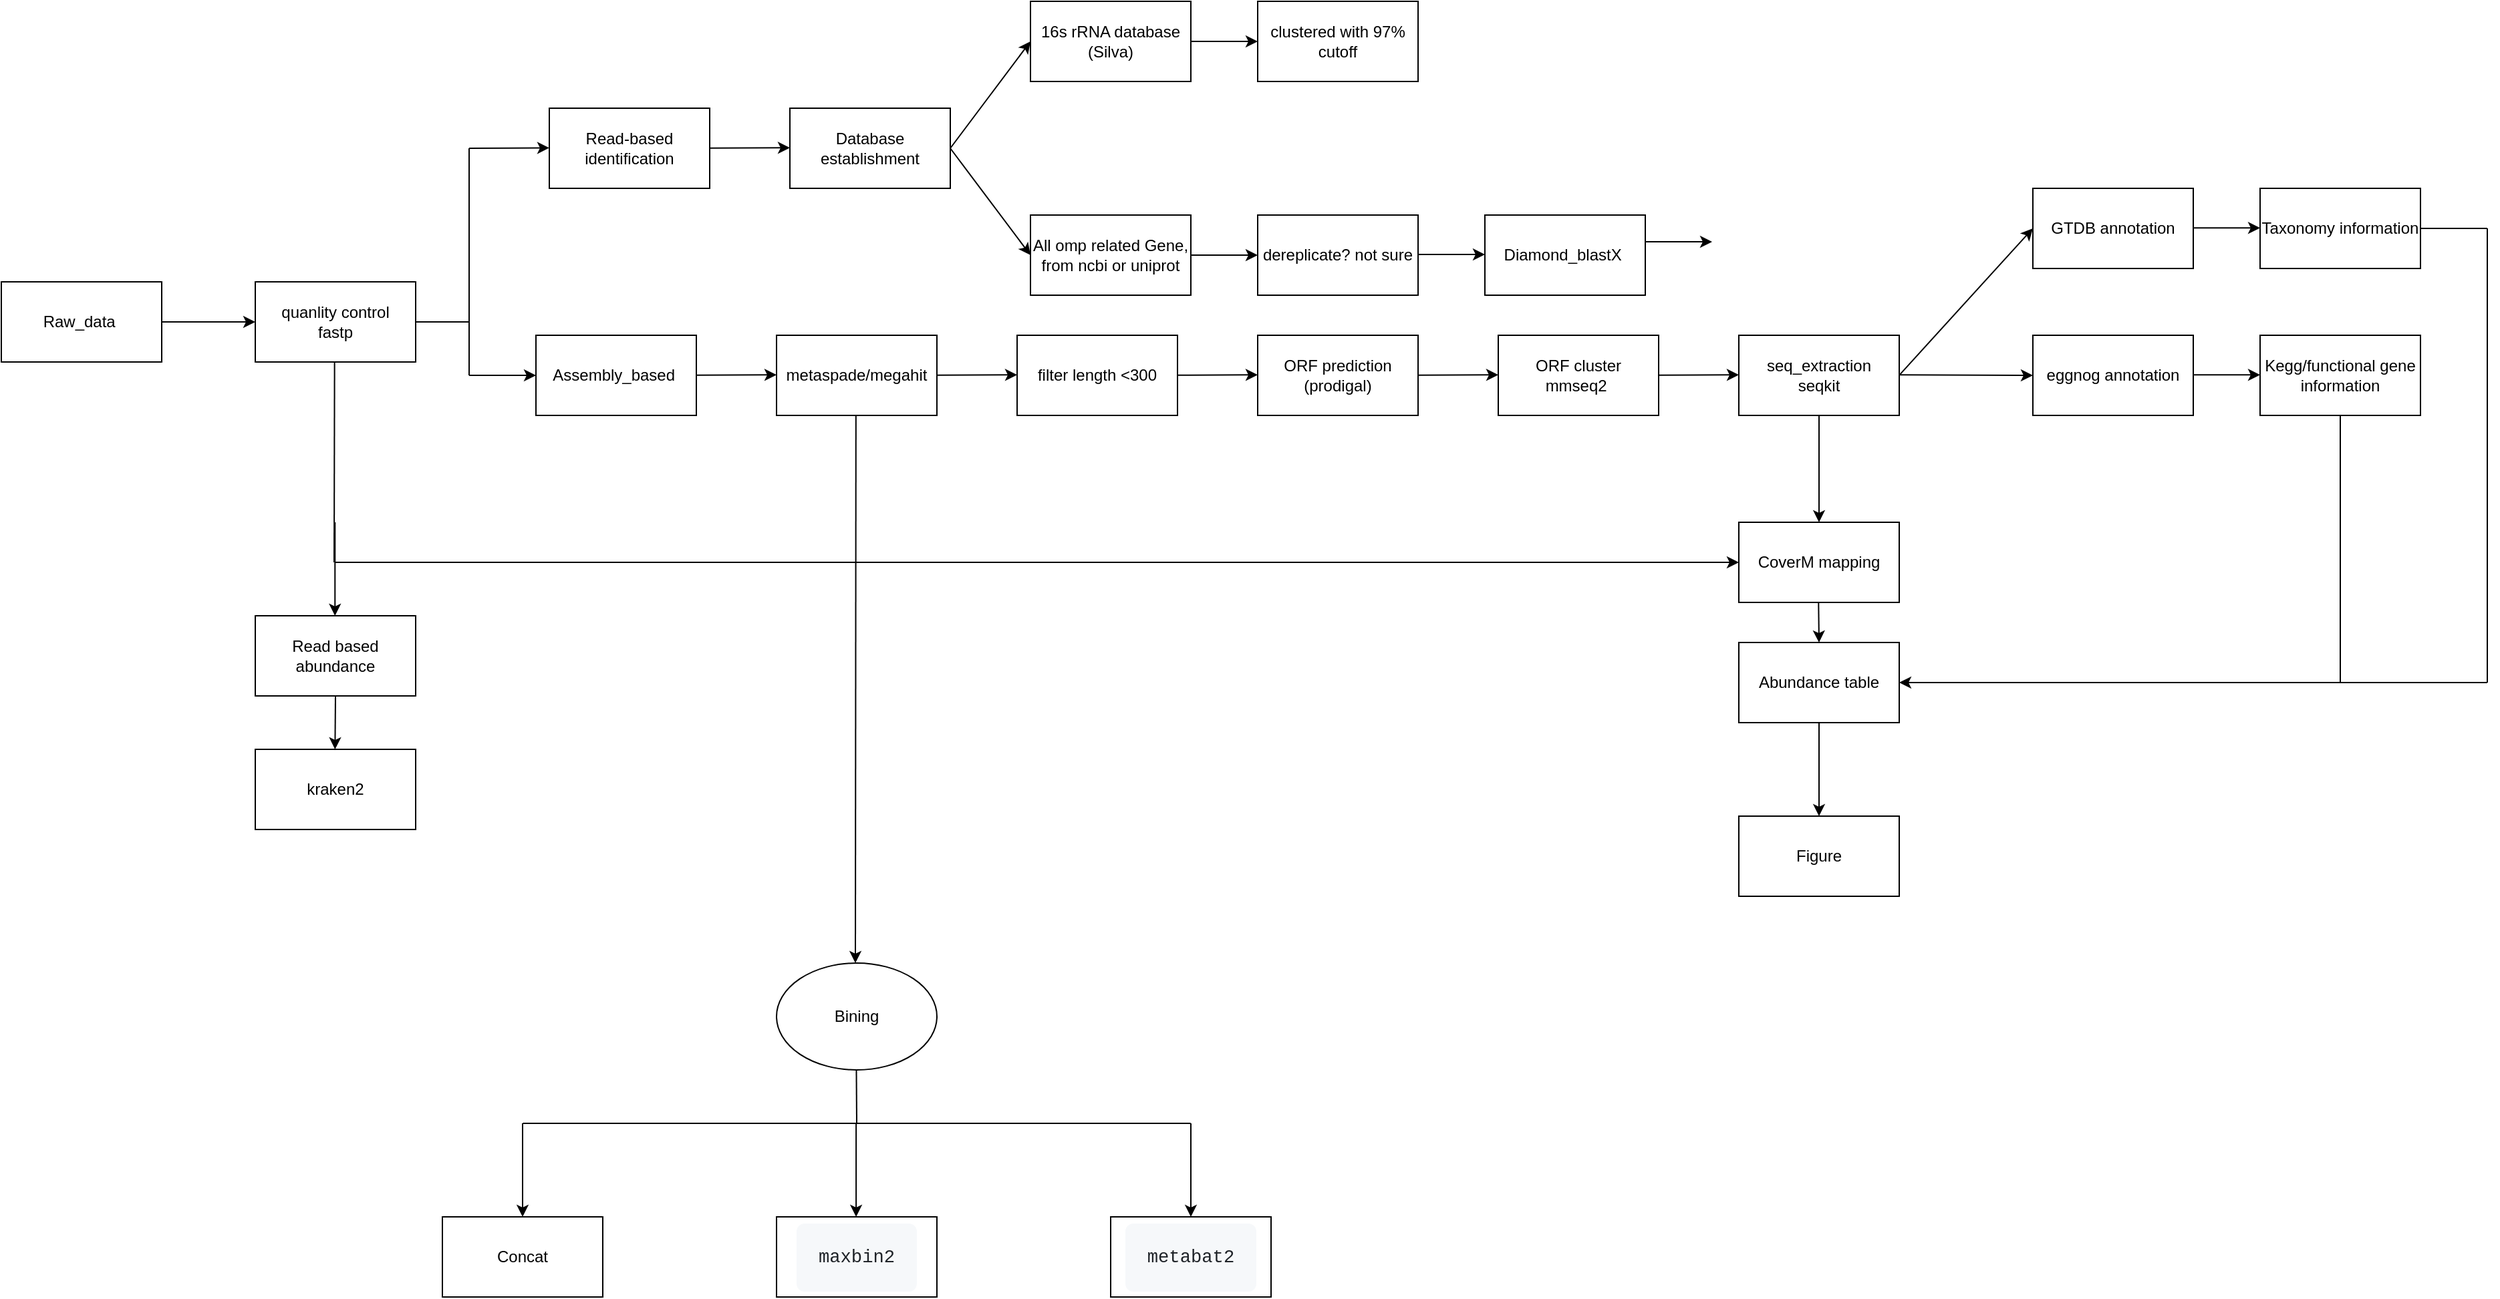 <mxfile version="28.2.3">
  <diagram name="Page-1" id="wV7amuX78m7RQB0SNrFG">
    <mxGraphModel dx="1275" dy="688" grid="1" gridSize="10" guides="1" tooltips="1" connect="1" arrows="1" fold="1" page="1" pageScale="1" pageWidth="850" pageHeight="1100" math="0" shadow="0">
      <root>
        <object label="" id="0">
          <mxCell />
        </object>
        <mxCell id="1" parent="0" />
        <mxCell id="S6eDje7HF3GLEyWVGRtd-1" value="Raw_data&amp;nbsp;" style="rounded=0;whiteSpace=wrap;html=1;" parent="1" vertex="1">
          <mxGeometry x="30" y="240" width="120" height="60" as="geometry" />
        </mxCell>
        <mxCell id="S6eDje7HF3GLEyWVGRtd-2" value="" style="endArrow=classic;html=1;rounded=0;exitX=1;exitY=0.5;exitDx=0;exitDy=0;" parent="1" source="S6eDje7HF3GLEyWVGRtd-1" edge="1">
          <mxGeometry width="50" height="50" relative="1" as="geometry">
            <mxPoint x="460" y="280" as="sourcePoint" />
            <mxPoint x="220" y="270" as="targetPoint" />
          </mxGeometry>
        </mxCell>
        <mxCell id="S6eDje7HF3GLEyWVGRtd-3" value="quanlity control&lt;div&gt;fastp&lt;/div&gt;" style="rounded=0;whiteSpace=wrap;html=1;" parent="1" vertex="1">
          <mxGeometry x="220" y="240" width="120" height="60" as="geometry" />
        </mxCell>
        <mxCell id="S6eDje7HF3GLEyWVGRtd-4" value="" style="endArrow=classic;html=1;rounded=0;" parent="1" edge="1">
          <mxGeometry width="50" height="50" relative="1" as="geometry">
            <mxPoint x="380" y="140" as="sourcePoint" />
            <mxPoint x="440" y="139.73" as="targetPoint" />
          </mxGeometry>
        </mxCell>
        <mxCell id="S6eDje7HF3GLEyWVGRtd-5" value="" style="endArrow=none;html=1;rounded=0;" parent="1" edge="1">
          <mxGeometry width="50" height="50" relative="1" as="geometry">
            <mxPoint x="340" y="270" as="sourcePoint" />
            <mxPoint x="380" y="270" as="targetPoint" />
          </mxGeometry>
        </mxCell>
        <mxCell id="S6eDje7HF3GLEyWVGRtd-6" value="" style="endArrow=none;html=1;rounded=0;" parent="1" edge="1">
          <mxGeometry width="50" height="50" relative="1" as="geometry">
            <mxPoint x="380" y="140" as="sourcePoint" />
            <mxPoint x="380" y="270" as="targetPoint" />
          </mxGeometry>
        </mxCell>
        <mxCell id="S6eDje7HF3GLEyWVGRtd-7" value="" style="endArrow=none;html=1;rounded=0;" parent="1" edge="1">
          <mxGeometry width="50" height="50" relative="1" as="geometry">
            <mxPoint x="380" y="270" as="sourcePoint" />
            <mxPoint x="380" y="310" as="targetPoint" />
          </mxGeometry>
        </mxCell>
        <mxCell id="S6eDje7HF3GLEyWVGRtd-8" value="" style="endArrow=classic;html=1;rounded=0;exitX=1;exitY=0.5;exitDx=0;exitDy=0;" parent="1" edge="1">
          <mxGeometry width="50" height="50" relative="1" as="geometry">
            <mxPoint x="380" y="310" as="sourcePoint" />
            <mxPoint x="430" y="310" as="targetPoint" />
          </mxGeometry>
        </mxCell>
        <mxCell id="S6eDje7HF3GLEyWVGRtd-9" value="Read-based identification" style="rounded=0;whiteSpace=wrap;html=1;" parent="1" vertex="1">
          <mxGeometry x="440" y="110" width="120" height="60" as="geometry" />
        </mxCell>
        <mxCell id="S6eDje7HF3GLEyWVGRtd-10" value="Database establishment" style="rounded=0;whiteSpace=wrap;html=1;" parent="1" vertex="1">
          <mxGeometry x="620" y="110" width="120" height="60" as="geometry" />
        </mxCell>
        <mxCell id="S6eDje7HF3GLEyWVGRtd-11" value="" style="endArrow=classic;html=1;rounded=0;" parent="1" edge="1">
          <mxGeometry width="50" height="50" relative="1" as="geometry">
            <mxPoint x="560" y="139.91" as="sourcePoint" />
            <mxPoint x="620" y="139.64" as="targetPoint" />
          </mxGeometry>
        </mxCell>
        <mxCell id="S6eDje7HF3GLEyWVGRtd-12" value="" style="endArrow=classic;html=1;rounded=0;" parent="1" edge="1">
          <mxGeometry width="50" height="50" relative="1" as="geometry">
            <mxPoint x="740" y="140.0" as="sourcePoint" />
            <mxPoint x="800" y="60" as="targetPoint" />
          </mxGeometry>
        </mxCell>
        <mxCell id="S6eDje7HF3GLEyWVGRtd-13" value="16s rRNA database (Silva)" style="rounded=0;whiteSpace=wrap;html=1;" parent="1" vertex="1">
          <mxGeometry x="800" y="30" width="120" height="60" as="geometry" />
        </mxCell>
        <mxCell id="S6eDje7HF3GLEyWVGRtd-14" value="" style="endArrow=classic;html=1;rounded=0;" parent="1" edge="1">
          <mxGeometry width="50" height="50" relative="1" as="geometry">
            <mxPoint x="920" y="60.0" as="sourcePoint" />
            <mxPoint x="970" y="60" as="targetPoint" />
          </mxGeometry>
        </mxCell>
        <mxCell id="S6eDje7HF3GLEyWVGRtd-15" value="clustered with 97% cutoff" style="rounded=0;whiteSpace=wrap;html=1;" parent="1" vertex="1">
          <mxGeometry x="970" y="30" width="120" height="60" as="geometry" />
        </mxCell>
        <mxCell id="S6eDje7HF3GLEyWVGRtd-16" value="" style="endArrow=classic;html=1;rounded=0;entryX=0;entryY=0.5;entryDx=0;entryDy=0;" parent="1" edge="1">
          <mxGeometry width="50" height="50" relative="1" as="geometry">
            <mxPoint x="740" y="140" as="sourcePoint" />
            <mxPoint x="800" y="220" as="targetPoint" />
          </mxGeometry>
        </mxCell>
        <mxCell id="S6eDje7HF3GLEyWVGRtd-19" value="All omp related Gene, from ncbi or uniprot" style="rounded=0;whiteSpace=wrap;html=1;" parent="1" vertex="1">
          <mxGeometry x="800" y="190" width="120" height="60" as="geometry" />
        </mxCell>
        <mxCell id="S6eDje7HF3GLEyWVGRtd-20" value="" style="endArrow=classic;html=1;rounded=0;" parent="1" edge="1">
          <mxGeometry width="50" height="50" relative="1" as="geometry">
            <mxPoint x="920" y="220" as="sourcePoint" />
            <mxPoint x="970" y="220" as="targetPoint" />
          </mxGeometry>
        </mxCell>
        <mxCell id="S6eDje7HF3GLEyWVGRtd-21" value="dereplicate? not sure" style="rounded=0;whiteSpace=wrap;html=1;" parent="1" vertex="1">
          <mxGeometry x="970" y="190" width="120" height="60" as="geometry" />
        </mxCell>
        <mxCell id="S6eDje7HF3GLEyWVGRtd-22" value="" style="endArrow=classic;html=1;rounded=0;" parent="1" edge="1">
          <mxGeometry width="50" height="50" relative="1" as="geometry">
            <mxPoint x="1090" y="219.5" as="sourcePoint" />
            <mxPoint x="1140" y="219.5" as="targetPoint" />
          </mxGeometry>
        </mxCell>
        <mxCell id="S6eDje7HF3GLEyWVGRtd-23" value="Diamond_blastX&amp;nbsp;" style="rounded=0;whiteSpace=wrap;html=1;" parent="1" vertex="1">
          <mxGeometry x="1140" y="190" width="120" height="60" as="geometry" />
        </mxCell>
        <mxCell id="S6eDje7HF3GLEyWVGRtd-24" value="" style="endArrow=classic;html=1;rounded=0;" parent="1" edge="1">
          <mxGeometry width="50" height="50" relative="1" as="geometry">
            <mxPoint x="1260" y="210" as="sourcePoint" />
            <mxPoint x="1310" y="210" as="targetPoint" />
          </mxGeometry>
        </mxCell>
        <mxCell id="S6eDje7HF3GLEyWVGRtd-25" value="Assembly_based&amp;nbsp;" style="rounded=0;whiteSpace=wrap;html=1;" parent="1" vertex="1">
          <mxGeometry x="430" y="280" width="120" height="60" as="geometry" />
        </mxCell>
        <mxCell id="S6eDje7HF3GLEyWVGRtd-26" value="metaspade/megahit" style="rounded=0;whiteSpace=wrap;html=1;" parent="1" vertex="1">
          <mxGeometry x="610" y="280" width="120" height="60" as="geometry" />
        </mxCell>
        <mxCell id="S6eDje7HF3GLEyWVGRtd-27" value="" style="endArrow=classic;html=1;rounded=0;" parent="1" edge="1">
          <mxGeometry width="50" height="50" relative="1" as="geometry">
            <mxPoint x="550" y="309.91" as="sourcePoint" />
            <mxPoint x="610" y="309.64" as="targetPoint" />
          </mxGeometry>
        </mxCell>
        <mxCell id="S6eDje7HF3GLEyWVGRtd-28" value="" style="endArrow=classic;html=1;rounded=0;" parent="1" edge="1">
          <mxGeometry width="50" height="50" relative="1" as="geometry">
            <mxPoint x="730" y="309.9" as="sourcePoint" />
            <mxPoint x="790" y="309.63" as="targetPoint" />
          </mxGeometry>
        </mxCell>
        <mxCell id="S6eDje7HF3GLEyWVGRtd-29" value="filter length &amp;lt;300" style="rounded=0;whiteSpace=wrap;html=1;" parent="1" vertex="1">
          <mxGeometry x="790" y="280" width="120" height="60" as="geometry" />
        </mxCell>
        <mxCell id="S6eDje7HF3GLEyWVGRtd-30" value="" style="endArrow=classic;html=1;rounded=0;" parent="1" edge="1">
          <mxGeometry width="50" height="50" relative="1" as="geometry">
            <mxPoint x="910" y="309.9" as="sourcePoint" />
            <mxPoint x="970" y="309.63" as="targetPoint" />
          </mxGeometry>
        </mxCell>
        <mxCell id="S6eDje7HF3GLEyWVGRtd-31" value="ORF prediction (prodigal)" style="rounded=0;whiteSpace=wrap;html=1;" parent="1" vertex="1">
          <mxGeometry x="970" y="280" width="120" height="60" as="geometry" />
        </mxCell>
        <mxCell id="S6eDje7HF3GLEyWVGRtd-34" value="" style="endArrow=classic;html=1;rounded=0;" parent="1" edge="1">
          <mxGeometry width="50" height="50" relative="1" as="geometry">
            <mxPoint x="1090" y="309.9" as="sourcePoint" />
            <mxPoint x="1150" y="309.63" as="targetPoint" />
          </mxGeometry>
        </mxCell>
        <mxCell id="S6eDje7HF3GLEyWVGRtd-35" value="&lt;div&gt;ORF cluster&lt;/div&gt;mmseq2&amp;nbsp;" style="rounded=0;whiteSpace=wrap;html=1;" parent="1" vertex="1">
          <mxGeometry x="1150" y="280" width="120" height="60" as="geometry" />
        </mxCell>
        <mxCell id="S6eDje7HF3GLEyWVGRtd-36" value="" style="endArrow=classic;html=1;rounded=0;" parent="1" edge="1">
          <mxGeometry width="50" height="50" relative="1" as="geometry">
            <mxPoint x="1270" y="309.9" as="sourcePoint" />
            <mxPoint x="1330" y="309.63" as="targetPoint" />
          </mxGeometry>
        </mxCell>
        <mxCell id="S6eDje7HF3GLEyWVGRtd-37" value="&lt;div&gt;seq_extraction&lt;/div&gt;&lt;div&gt;seqkit&lt;/div&gt;" style="rounded=0;whiteSpace=wrap;html=1;" parent="1" vertex="1">
          <mxGeometry x="1330" y="280" width="120" height="60" as="geometry" />
        </mxCell>
        <mxCell id="S6eDje7HF3GLEyWVGRtd-39" value="" style="endArrow=classic;html=1;rounded=0;entryX=0;entryY=0.5;entryDx=0;entryDy=0;" parent="1" target="S6eDje7HF3GLEyWVGRtd-40" edge="1">
          <mxGeometry width="50" height="50" relative="1" as="geometry">
            <mxPoint x="1450" y="309.9" as="sourcePoint" />
            <mxPoint x="1510" y="309.63" as="targetPoint" />
          </mxGeometry>
        </mxCell>
        <mxCell id="S6eDje7HF3GLEyWVGRtd-40" value="&lt;div&gt;GTDB annotation&lt;/div&gt;" style="rounded=0;whiteSpace=wrap;html=1;" parent="1" vertex="1">
          <mxGeometry x="1550" y="170" width="120" height="60" as="geometry" />
        </mxCell>
        <mxCell id="S6eDje7HF3GLEyWVGRtd-41" value="" style="endArrow=classic;html=1;rounded=0;" parent="1" edge="1">
          <mxGeometry width="50" height="50" relative="1" as="geometry">
            <mxPoint x="1390" y="340.1" as="sourcePoint" />
            <mxPoint x="1390" y="420" as="targetPoint" />
          </mxGeometry>
        </mxCell>
        <mxCell id="S6eDje7HF3GLEyWVGRtd-44" value="&lt;div&gt;eggnog annotation&lt;/div&gt;" style="rounded=0;whiteSpace=wrap;html=1;" parent="1" vertex="1">
          <mxGeometry x="1550" y="280" width="120" height="60" as="geometry" />
        </mxCell>
        <mxCell id="S6eDje7HF3GLEyWVGRtd-45" value="" style="endArrow=classic;html=1;rounded=0;" parent="1" edge="1">
          <mxGeometry width="50" height="50" relative="1" as="geometry">
            <mxPoint x="1670" y="199.63" as="sourcePoint" />
            <mxPoint x="1720" y="199.63" as="targetPoint" />
          </mxGeometry>
        </mxCell>
        <mxCell id="S6eDje7HF3GLEyWVGRtd-46" value="Taxonomy information" style="rounded=0;whiteSpace=wrap;html=1;" parent="1" vertex="1">
          <mxGeometry x="1720" y="170" width="120" height="60" as="geometry" />
        </mxCell>
        <mxCell id="S6eDje7HF3GLEyWVGRtd-47" value="" style="endArrow=classic;html=1;rounded=0;" parent="1" edge="1">
          <mxGeometry width="50" height="50" relative="1" as="geometry">
            <mxPoint x="1670" y="309.63" as="sourcePoint" />
            <mxPoint x="1720" y="309.63" as="targetPoint" />
          </mxGeometry>
        </mxCell>
        <mxCell id="S6eDje7HF3GLEyWVGRtd-48" value="Kegg/functional gene information" style="rounded=0;whiteSpace=wrap;html=1;" parent="1" vertex="1">
          <mxGeometry x="1720" y="280" width="120" height="60" as="geometry" />
        </mxCell>
        <mxCell id="S6eDje7HF3GLEyWVGRtd-49" value="" style="endArrow=classic;html=1;rounded=0;entryX=0;entryY=0.5;entryDx=0;entryDy=0;" parent="1" target="S6eDje7HF3GLEyWVGRtd-44" edge="1">
          <mxGeometry width="50" height="50" relative="1" as="geometry">
            <mxPoint x="1450" y="309.63" as="sourcePoint" />
            <mxPoint x="1500" y="309.63" as="targetPoint" />
          </mxGeometry>
        </mxCell>
        <mxCell id="S6eDje7HF3GLEyWVGRtd-50" value="&lt;div&gt;CoverM mapping&lt;/div&gt;" style="rounded=0;whiteSpace=wrap;html=1;" parent="1" vertex="1">
          <mxGeometry x="1330" y="420" width="120" height="60" as="geometry" />
        </mxCell>
        <mxCell id="S6eDje7HF3GLEyWVGRtd-52" value="" style="endArrow=classic;html=1;rounded=0;" parent="1" edge="1">
          <mxGeometry width="50" height="50" relative="1" as="geometry">
            <mxPoint x="1389.63" y="480" as="sourcePoint" />
            <mxPoint x="1390" y="510" as="targetPoint" />
          </mxGeometry>
        </mxCell>
        <mxCell id="S6eDje7HF3GLEyWVGRtd-53" value="&lt;div&gt;Abundance table&lt;/div&gt;" style="rounded=0;whiteSpace=wrap;html=1;" parent="1" vertex="1">
          <mxGeometry x="1330" y="510" width="120" height="60" as="geometry" />
        </mxCell>
        <mxCell id="S6eDje7HF3GLEyWVGRtd-54" value="" style="endArrow=classic;html=1;rounded=0;entryX=1;entryY=0.5;entryDx=0;entryDy=0;" parent="1" target="S6eDje7HF3GLEyWVGRtd-53" edge="1">
          <mxGeometry width="50" height="50" relative="1" as="geometry">
            <mxPoint x="1890" y="540" as="sourcePoint" />
            <mxPoint x="1610" y="550" as="targetPoint" />
          </mxGeometry>
        </mxCell>
        <mxCell id="S6eDje7HF3GLEyWVGRtd-57" value="" style="endArrow=none;html=1;rounded=0;exitX=0.5;exitY=1;exitDx=0;exitDy=0;" parent="1" source="S6eDje7HF3GLEyWVGRtd-48" edge="1">
          <mxGeometry width="50" height="50" relative="1" as="geometry">
            <mxPoint x="1640" y="440" as="sourcePoint" />
            <mxPoint x="1780" y="540" as="targetPoint" />
          </mxGeometry>
        </mxCell>
        <mxCell id="S6eDje7HF3GLEyWVGRtd-60" value="" style="endArrow=none;html=1;rounded=0;exitX=0.5;exitY=1;exitDx=0;exitDy=0;" parent="1" edge="1">
          <mxGeometry width="50" height="50" relative="1" as="geometry">
            <mxPoint x="1890" y="200" as="sourcePoint" />
            <mxPoint x="1890" y="540" as="targetPoint" />
          </mxGeometry>
        </mxCell>
        <mxCell id="S6eDje7HF3GLEyWVGRtd-61" value="" style="endArrow=none;html=1;rounded=0;exitX=1;exitY=0.5;exitDx=0;exitDy=0;" parent="1" source="S6eDje7HF3GLEyWVGRtd-46" edge="1">
          <mxGeometry width="50" height="50" relative="1" as="geometry">
            <mxPoint x="1950" y="220" as="sourcePoint" />
            <mxPoint x="1890" y="200" as="targetPoint" />
          </mxGeometry>
        </mxCell>
        <mxCell id="S6eDje7HF3GLEyWVGRtd-63" value="" style="endArrow=classic;html=1;rounded=0;entryX=0;entryY=0.5;entryDx=0;entryDy=0;" parent="1" target="S6eDje7HF3GLEyWVGRtd-50" edge="1">
          <mxGeometry width="50" height="50" relative="1" as="geometry">
            <mxPoint x="280" y="450" as="sourcePoint" />
            <mxPoint x="1130" y="430" as="targetPoint" />
          </mxGeometry>
        </mxCell>
        <mxCell id="S6eDje7HF3GLEyWVGRtd-64" value="" style="endArrow=none;html=1;rounded=0;" parent="1" edge="1">
          <mxGeometry width="50" height="50" relative="1" as="geometry">
            <mxPoint x="279.33" y="300" as="sourcePoint" />
            <mxPoint x="279" y="450" as="targetPoint" />
          </mxGeometry>
        </mxCell>
        <mxCell id="S6eDje7HF3GLEyWVGRtd-65" value="" style="endArrow=classic;html=1;rounded=0;exitX=0.5;exitY=1;exitDx=0;exitDy=0;" parent="1" source="S6eDje7HF3GLEyWVGRtd-53" edge="1">
          <mxGeometry width="50" height="50" relative="1" as="geometry">
            <mxPoint x="1370" y="610" as="sourcePoint" />
            <mxPoint x="1390" y="640" as="targetPoint" />
          </mxGeometry>
        </mxCell>
        <mxCell id="S6eDje7HF3GLEyWVGRtd-66" value="Figure" style="rounded=0;whiteSpace=wrap;html=1;" parent="1" vertex="1">
          <mxGeometry x="1330" y="640" width="120" height="60" as="geometry" />
        </mxCell>
        <mxCell id="zVMMsnbqWxauV6ZE_QD_-1" value="" style="endArrow=classic;html=1;rounded=0;exitX=0.5;exitY=1;exitDx=0;exitDy=0;" edge="1" parent="1">
          <mxGeometry width="50" height="50" relative="1" as="geometry">
            <mxPoint x="279.64" y="420" as="sourcePoint" />
            <mxPoint x="279.64" y="490" as="targetPoint" />
          </mxGeometry>
        </mxCell>
        <mxCell id="zVMMsnbqWxauV6ZE_QD_-2" value="kraken2" style="rounded=0;whiteSpace=wrap;html=1;" vertex="1" parent="1">
          <mxGeometry x="220" y="590" width="120" height="60" as="geometry" />
        </mxCell>
        <mxCell id="zVMMsnbqWxauV6ZE_QD_-3" value="Read based abundance" style="rounded=0;whiteSpace=wrap;html=1;" vertex="1" parent="1">
          <mxGeometry x="220" y="490" width="120" height="60" as="geometry" />
        </mxCell>
        <mxCell id="zVMMsnbqWxauV6ZE_QD_-4" value="" style="endArrow=classic;html=1;rounded=0;" edge="1" parent="1">
          <mxGeometry width="50" height="50" relative="1" as="geometry">
            <mxPoint x="280" y="550" as="sourcePoint" />
            <mxPoint x="279.68" y="590" as="targetPoint" />
          </mxGeometry>
        </mxCell>
        <mxCell id="zVMMsnbqWxauV6ZE_QD_-5" value="" style="endArrow=classic;html=1;rounded=0;exitX=0.5;exitY=1;exitDx=0;exitDy=0;" edge="1" parent="1">
          <mxGeometry width="50" height="50" relative="1" as="geometry">
            <mxPoint x="669.41" y="340" as="sourcePoint" />
            <mxPoint x="669" y="750" as="targetPoint" />
          </mxGeometry>
        </mxCell>
        <mxCell id="zVMMsnbqWxauV6ZE_QD_-7" value="Bining" style="ellipse;whiteSpace=wrap;html=1;" vertex="1" parent="1">
          <mxGeometry x="610" y="750" width="120" height="80" as="geometry" />
        </mxCell>
        <mxCell id="zVMMsnbqWxauV6ZE_QD_-8" value="Concat" style="rounded=0;whiteSpace=wrap;html=1;" vertex="1" parent="1">
          <mxGeometry x="360" y="940" width="120" height="60" as="geometry" />
        </mxCell>
        <mxCell id="zVMMsnbqWxauV6ZE_QD_-9" value="" style="endArrow=classic;html=1;rounded=0;" edge="1" parent="1">
          <mxGeometry width="50" height="50" relative="1" as="geometry">
            <mxPoint x="420" y="870" as="sourcePoint" />
            <mxPoint x="420" y="940" as="targetPoint" />
          </mxGeometry>
        </mxCell>
        <mxCell id="zVMMsnbqWxauV6ZE_QD_-10" value="" style="endArrow=none;html=1;rounded=0;" edge="1" parent="1">
          <mxGeometry width="50" height="50" relative="1" as="geometry">
            <mxPoint x="669.74" y="830" as="sourcePoint" />
            <mxPoint x="670" y="870" as="targetPoint" />
          </mxGeometry>
        </mxCell>
        <mxCell id="zVMMsnbqWxauV6ZE_QD_-11" value="" style="endArrow=none;html=1;rounded=0;" edge="1" parent="1">
          <mxGeometry width="50" height="50" relative="1" as="geometry">
            <mxPoint x="919.87" y="870" as="sourcePoint" />
            <mxPoint x="420.13" y="870" as="targetPoint" />
          </mxGeometry>
        </mxCell>
        <mxCell id="zVMMsnbqWxauV6ZE_QD_-12" value="" style="endArrow=classic;html=1;rounded=0;" edge="1" parent="1">
          <mxGeometry width="50" height="50" relative="1" as="geometry">
            <mxPoint x="669.55" y="870" as="sourcePoint" />
            <mxPoint x="669.55" y="940" as="targetPoint" />
          </mxGeometry>
        </mxCell>
        <mxCell id="zVMMsnbqWxauV6ZE_QD_-13" value="" style="endArrow=classic;html=1;rounded=0;" edge="1" parent="1">
          <mxGeometry width="50" height="50" relative="1" as="geometry">
            <mxPoint x="920" y="870" as="sourcePoint" />
            <mxPoint x="920" y="940" as="targetPoint" />
          </mxGeometry>
        </mxCell>
        <mxCell id="zVMMsnbqWxauV6ZE_QD_-14" value="&lt;meta charset=&quot;utf-8&quot;&gt;&lt;pre style=&quot;box-sizing: border-box; font-family: &amp;quot;Monaspace Neon&amp;quot;, ui-monospace, SFMono-Regular, &amp;quot;SF Mono&amp;quot;, Menlo, Consolas, &amp;quot;Liberation Mono&amp;quot;, monospace; font-size: 13.6px; margin-top: 0px; margin-bottom: 0px; tab-size: 4; overflow-wrap: normal; padding: 16px; overflow: auto; line-height: 1.45; color: rgb(31, 35, 40); background-color: rgb(246, 248, 250); border-radius: 6px; font-style: normal; font-variant-ligatures: normal; font-variant-caps: normal; font-weight: 400; letter-spacing: normal; orphans: 2; text-align: start; text-indent: 0px; text-transform: none; widows: 2; word-spacing: 0px; -webkit-text-stroke-width: 0px; text-decoration-thickness: initial; text-decoration-style: initial; text-decoration-color: initial;&quot; class=&quot;notranslate&quot;&gt;&lt;code style=&quot;box-sizing: border-box; font-family: &amp;quot;Monaspace Neon&amp;quot;, ui-monospace, SFMono-Regular, &amp;quot;SF Mono&amp;quot;, Menlo, Consolas, &amp;quot;Liberation Mono&amp;quot;, monospace; font-size: 13.6px; tab-size: 4; padding: 0px; margin: 0px; white-space: pre; background: rgba(0, 0, 0, 0); border-radius: 6px; word-break: normal; border: 0px; display: inline; overflow: visible; line-height: inherit; overflow-wrap: normal;&quot;&gt;maxbin2&lt;/code&gt;&lt;/pre&gt;" style="rounded=0;whiteSpace=wrap;html=1;" vertex="1" parent="1">
          <mxGeometry x="610" y="940" width="120" height="60" as="geometry" />
        </mxCell>
        <mxCell id="zVMMsnbqWxauV6ZE_QD_-15" value="&lt;pre style=&quot;box-sizing: border-box; font-family: &amp;quot;Monaspace Neon&amp;quot;, ui-monospace, SFMono-Regular, &amp;quot;SF Mono&amp;quot;, Menlo, Consolas, &amp;quot;Liberation Mono&amp;quot;, monospace; font-size: 13.6px; margin-top: 0px; margin-bottom: 0px; tab-size: 4; overflow-wrap: normal; padding: 16px; overflow: auto; line-height: 1.45; color: rgb(31, 35, 40); background-color: rgb(246, 248, 250); border-radius: 6px; text-align: start;&quot; class=&quot;notranslate&quot;&gt;&lt;code style=&quot;box-sizing: border-box; font-family: &amp;quot;Monaspace Neon&amp;quot;, ui-monospace, SFMono-Regular, &amp;quot;SF Mono&amp;quot;, Menlo, Consolas, &amp;quot;Liberation Mono&amp;quot;, monospace; font-size: 13.6px; tab-size: 4; padding: 0px; margin: 0px; background: rgba(0, 0, 0, 0); border-radius: 6px; word-break: normal; border: 0px; display: inline; overflow: visible; line-height: inherit; overflow-wrap: normal;&quot;&gt;metabat2&lt;/code&gt;&lt;/pre&gt;" style="rounded=0;whiteSpace=wrap;html=1;" vertex="1" parent="1">
          <mxGeometry x="860" y="940" width="120" height="60" as="geometry" />
        </mxCell>
      </root>
    </mxGraphModel>
  </diagram>
</mxfile>
